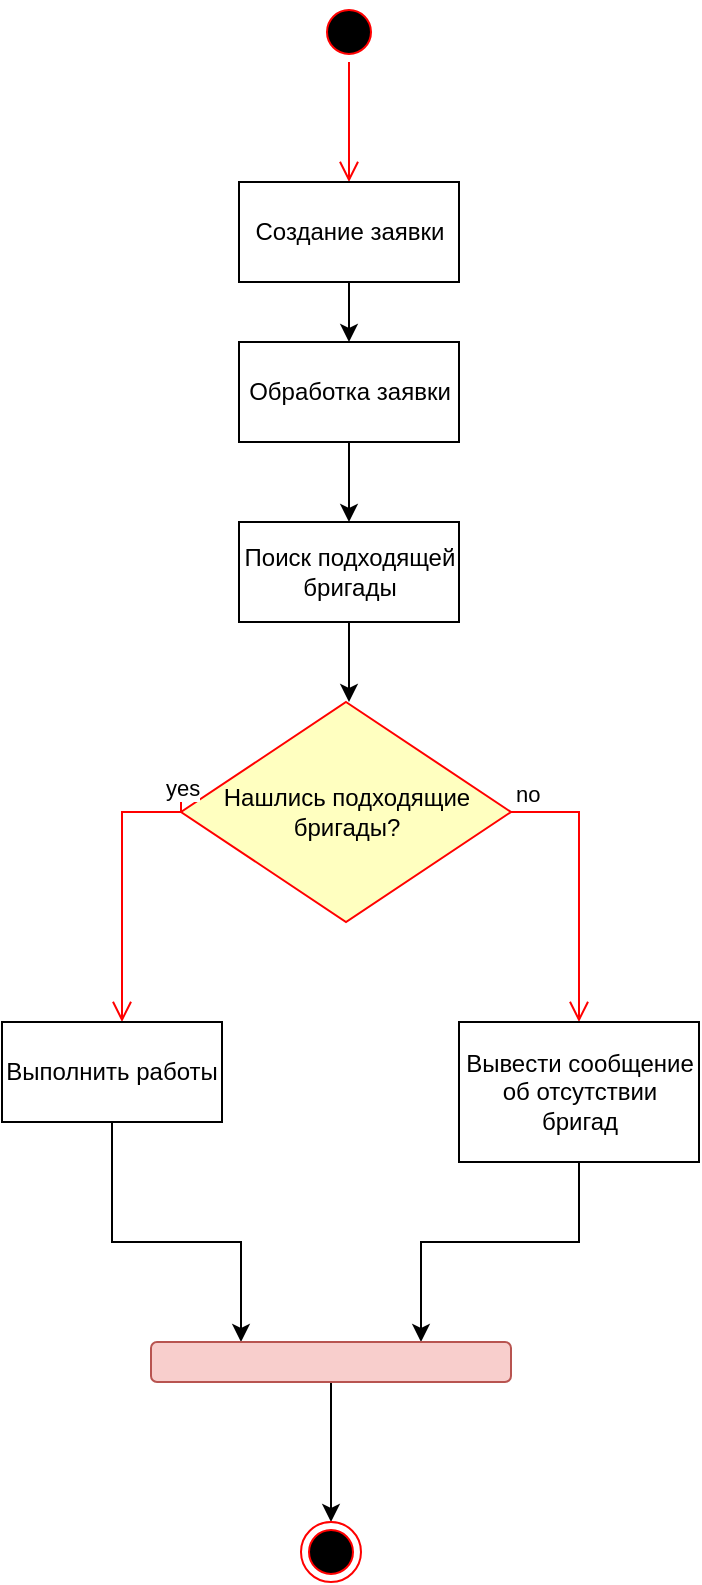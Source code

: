<mxfile version="22.1.11" type="device">
  <diagram name="Страница 1" id="1rHPk0IWIDlfLcnpo2hS">
    <mxGraphModel dx="1050" dy="569" grid="1" gridSize="10" guides="1" tooltips="1" connect="1" arrows="1" fold="1" page="1" pageScale="1" pageWidth="850" pageHeight="1100" math="0" shadow="0">
      <root>
        <mxCell id="0" />
        <mxCell id="1" parent="0" />
        <mxCell id="CgsiM17t2gGhIgUbAa6X-77" value="" style="ellipse;html=1;shape=startState;fillColor=#000000;strokeColor=#ff0000;" parent="1" vertex="1">
          <mxGeometry x="248.5" y="40" width="30" height="30" as="geometry" />
        </mxCell>
        <mxCell id="CgsiM17t2gGhIgUbAa6X-78" value="" style="edgeStyle=orthogonalEdgeStyle;html=1;verticalAlign=bottom;endArrow=open;endSize=8;strokeColor=#ff0000;rounded=0;" parent="1" source="CgsiM17t2gGhIgUbAa6X-77" edge="1">
          <mxGeometry relative="1" as="geometry">
            <mxPoint x="263.5" y="130" as="targetPoint" />
          </mxGeometry>
        </mxCell>
        <mxCell id="CgsiM17t2gGhIgUbAa6X-94" style="edgeStyle=orthogonalEdgeStyle;rounded=0;orthogonalLoop=1;jettySize=auto;html=1;entryX=0.5;entryY=0;entryDx=0;entryDy=0;" parent="1" source="CgsiM17t2gGhIgUbAa6X-79" target="CgsiM17t2gGhIgUbAa6X-80" edge="1">
          <mxGeometry relative="1" as="geometry" />
        </mxCell>
        <mxCell id="CgsiM17t2gGhIgUbAa6X-79" value="Создание заявки" style="html=1;whiteSpace=wrap;" parent="1" vertex="1">
          <mxGeometry x="208.5" y="130" width="110" height="50" as="geometry" />
        </mxCell>
        <mxCell id="CgsiM17t2gGhIgUbAa6X-95" style="edgeStyle=orthogonalEdgeStyle;rounded=0;orthogonalLoop=1;jettySize=auto;html=1;entryX=0.5;entryY=0;entryDx=0;entryDy=0;" parent="1" source="CgsiM17t2gGhIgUbAa6X-80" target="CgsiM17t2gGhIgUbAa6X-81" edge="1">
          <mxGeometry relative="1" as="geometry" />
        </mxCell>
        <mxCell id="CgsiM17t2gGhIgUbAa6X-80" value="Обработка заявки" style="html=1;whiteSpace=wrap;" parent="1" vertex="1">
          <mxGeometry x="208.5" y="210" width="110" height="50" as="geometry" />
        </mxCell>
        <mxCell id="CgsiM17t2gGhIgUbAa6X-96" style="edgeStyle=orthogonalEdgeStyle;rounded=0;orthogonalLoop=1;jettySize=auto;html=1;" parent="1" source="CgsiM17t2gGhIgUbAa6X-81" edge="1">
          <mxGeometry relative="1" as="geometry">
            <mxPoint x="263.5" y="390" as="targetPoint" />
          </mxGeometry>
        </mxCell>
        <mxCell id="CgsiM17t2gGhIgUbAa6X-81" value="Поиск подходящей бригады" style="html=1;whiteSpace=wrap;" parent="1" vertex="1">
          <mxGeometry x="208.5" y="300" width="110" height="50" as="geometry" />
        </mxCell>
        <mxCell id="CgsiM17t2gGhIgUbAa6X-83" value="Нашлись подходящие бригады?" style="rhombus;whiteSpace=wrap;html=1;fontColor=#000000;fillColor=#ffffc0;strokeColor=#ff0000;" parent="1" vertex="1">
          <mxGeometry x="179.5" y="390" width="165" height="110" as="geometry" />
        </mxCell>
        <mxCell id="CgsiM17t2gGhIgUbAa6X-84" value="no" style="edgeStyle=orthogonalEdgeStyle;html=1;align=left;verticalAlign=bottom;endArrow=open;endSize=8;strokeColor=#ff0000;rounded=0;entryX=0.5;entryY=0;entryDx=0;entryDy=0;" parent="1" source="CgsiM17t2gGhIgUbAa6X-83" target="CgsiM17t2gGhIgUbAa6X-89" edge="1">
          <mxGeometry x="-1" relative="1" as="geometry">
            <mxPoint x="377" y="520" as="targetPoint" />
            <Array as="points">
              <mxPoint x="378.5" y="445" />
            </Array>
          </mxGeometry>
        </mxCell>
        <mxCell id="CgsiM17t2gGhIgUbAa6X-85" value="yes" style="edgeStyle=orthogonalEdgeStyle;html=1;align=left;verticalAlign=top;endArrow=open;endSize=8;strokeColor=#ff0000;rounded=0;" parent="1" edge="1">
          <mxGeometry x="-1" y="-14" relative="1" as="geometry">
            <mxPoint x="150" y="550" as="targetPoint" />
            <mxPoint x="179.5" y="430" as="sourcePoint" />
            <Array as="points">
              <mxPoint x="149.5" y="445" />
            </Array>
            <mxPoint x="4" y="-10" as="offset" />
          </mxGeometry>
        </mxCell>
        <mxCell id="CgsiM17t2gGhIgUbAa6X-92" style="edgeStyle=orthogonalEdgeStyle;rounded=0;orthogonalLoop=1;jettySize=auto;html=1;entryX=0.25;entryY=0;entryDx=0;entryDy=0;" parent="1" source="CgsiM17t2gGhIgUbAa6X-88" target="CgsiM17t2gGhIgUbAa6X-91" edge="1">
          <mxGeometry relative="1" as="geometry">
            <Array as="points">
              <mxPoint x="145" y="660" />
              <mxPoint x="210" y="660" />
            </Array>
          </mxGeometry>
        </mxCell>
        <mxCell id="CgsiM17t2gGhIgUbAa6X-88" value="Выполнить работы" style="html=1;whiteSpace=wrap;" parent="1" vertex="1">
          <mxGeometry x="90" y="550" width="110" height="50" as="geometry" />
        </mxCell>
        <mxCell id="CgsiM17t2gGhIgUbAa6X-93" style="edgeStyle=orthogonalEdgeStyle;rounded=0;orthogonalLoop=1;jettySize=auto;html=1;entryX=0.75;entryY=0;entryDx=0;entryDy=0;" parent="1" source="CgsiM17t2gGhIgUbAa6X-89" target="CgsiM17t2gGhIgUbAa6X-91" edge="1">
          <mxGeometry relative="1" as="geometry">
            <Array as="points">
              <mxPoint x="379" y="660" />
              <mxPoint x="300" y="660" />
            </Array>
          </mxGeometry>
        </mxCell>
        <mxCell id="CgsiM17t2gGhIgUbAa6X-89" value="Вывести сообщение об отсутствии бригад" style="html=1;whiteSpace=wrap;" parent="1" vertex="1">
          <mxGeometry x="318.5" y="550" width="120" height="70" as="geometry" />
        </mxCell>
        <mxCell id="CgsiM17t2gGhIgUbAa6X-100" style="edgeStyle=orthogonalEdgeStyle;rounded=0;orthogonalLoop=1;jettySize=auto;html=1;entryX=0.5;entryY=0;entryDx=0;entryDy=0;" parent="1" source="CgsiM17t2gGhIgUbAa6X-91" target="CgsiM17t2gGhIgUbAa6X-99" edge="1">
          <mxGeometry relative="1" as="geometry" />
        </mxCell>
        <mxCell id="CgsiM17t2gGhIgUbAa6X-91" value="" style="rounded=1;whiteSpace=wrap;html=1;fillColor=#f8cecc;strokeColor=#b85450;" parent="1" vertex="1">
          <mxGeometry x="164.5" y="710" width="180" height="20" as="geometry" />
        </mxCell>
        <mxCell id="CgsiM17t2gGhIgUbAa6X-99" value="" style="ellipse;html=1;shape=endState;fillColor=#000000;strokeColor=#ff0000;" parent="1" vertex="1">
          <mxGeometry x="239.5" y="800" width="30" height="30" as="geometry" />
        </mxCell>
      </root>
    </mxGraphModel>
  </diagram>
</mxfile>
